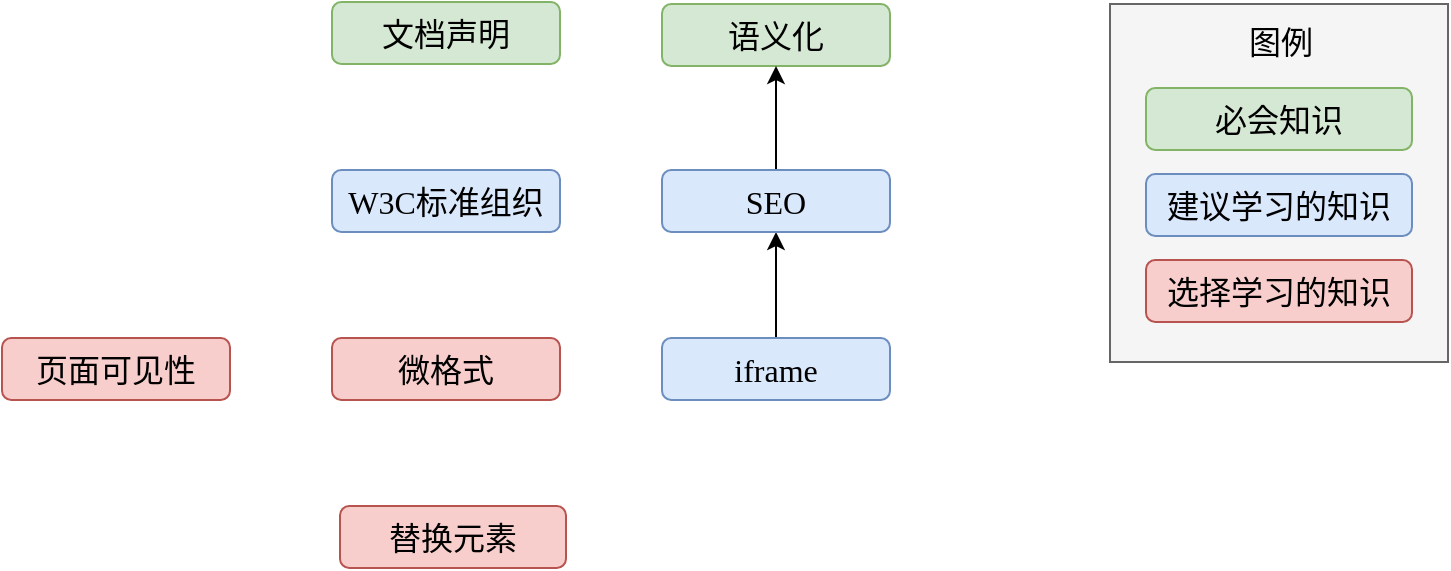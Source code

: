 <mxfile>
    <diagram id="QFoU5hE6jV3CWI5dNyLY" name="第 1 页">
        <mxGraphModel dx="868" dy="529" grid="0" gridSize="10" guides="1" tooltips="1" connect="1" arrows="1" fold="1" page="1" pageScale="1" pageWidth="1654" pageHeight="1169" background="#ffffff" math="0" shadow="0">
            <root>
                <mxCell id="0"/>
                <mxCell id="1" parent="0"/>
                <mxCell id="2" value="文档声明" style="rounded=1;whiteSpace=wrap;html=1;fillColor=#d5e8d4;strokeColor=#82b366;fontSize=16;fontFamily=Roboto Mono;" parent="1" vertex="1">
                    <mxGeometry x="377" y="96" width="114" height="31" as="geometry"/>
                </mxCell>
                <mxCell id="8" value="语义化" style="rounded=1;whiteSpace=wrap;html=1;fillColor=#d5e8d4;strokeColor=#82b366;fontSize=16;fontFamily=Roboto Mono;" parent="1" vertex="1">
                    <mxGeometry x="542" y="97" width="114" height="31" as="geometry"/>
                </mxCell>
                <mxCell id="9" value="页面可见性" style="rounded=1;whiteSpace=wrap;html=1;fillColor=#f8cecc;strokeColor=#b85450;fontSize=16;fontFamily=Roboto Mono;" parent="1" vertex="1">
                    <mxGeometry x="212" y="264" width="114" height="31" as="geometry"/>
                </mxCell>
                <mxCell id="13" style="edgeStyle=orthogonalEdgeStyle;rounded=0;orthogonalLoop=1;jettySize=auto;html=1;entryX=0.5;entryY=1;entryDx=0;entryDy=0;fontFamily=Roboto Mono;fontSize=16;" parent="1" source="10" target="11" edge="1">
                    <mxGeometry relative="1" as="geometry"/>
                </mxCell>
                <mxCell id="10" value="iframe" style="rounded=1;whiteSpace=wrap;html=1;fillColor=#dae8fc;strokeColor=#6c8ebf;fontSize=16;fontFamily=Roboto Mono;" parent="1" vertex="1">
                    <mxGeometry x="542" y="264" width="114" height="31" as="geometry"/>
                </mxCell>
                <mxCell id="12" style="edgeStyle=orthogonalEdgeStyle;rounded=0;orthogonalLoop=1;jettySize=auto;html=1;entryX=0.5;entryY=1;entryDx=0;entryDy=0;fontFamily=Roboto Mono;fontSize=16;" parent="1" source="11" target="8" edge="1">
                    <mxGeometry relative="1" as="geometry"/>
                </mxCell>
                <mxCell id="11" value="SEO" style="rounded=1;whiteSpace=wrap;html=1;fillColor=#dae8fc;strokeColor=#6c8ebf;fontSize=16;fontFamily=Roboto Mono;" parent="1" vertex="1">
                    <mxGeometry x="542" y="180" width="114" height="31" as="geometry"/>
                </mxCell>
                <mxCell id="14" value="微格式" style="rounded=1;whiteSpace=wrap;html=1;fillColor=#f8cecc;strokeColor=#b85450;fontSize=16;fontFamily=Roboto Mono;" parent="1" vertex="1">
                    <mxGeometry x="377" y="264" width="114" height="31" as="geometry"/>
                </mxCell>
                <mxCell id="15" value="W3C标准组织" style="rounded=1;whiteSpace=wrap;html=1;fillColor=#dae8fc;strokeColor=#6c8ebf;fontSize=16;fontFamily=Roboto Mono;" parent="1" vertex="1">
                    <mxGeometry x="377" y="180" width="114" height="31" as="geometry"/>
                </mxCell>
                <mxCell id="16" value="" style="rounded=0;whiteSpace=wrap;html=1;fontFamily=Roboto Mono;fontSize=16;fillColor=#f5f5f5;strokeColor=#666666;fontColor=#333333;" parent="1" vertex="1">
                    <mxGeometry x="766" y="97" width="169" height="179" as="geometry"/>
                </mxCell>
                <mxCell id="3" value="图例" style="text;html=1;align=center;verticalAlign=middle;resizable=0;points=[];autosize=1;strokeColor=none;fontSize=16;fontFamily=Roboto Mono;" parent="1" vertex="1">
                    <mxGeometry x="829.5" y="104" width="42" height="23" as="geometry"/>
                </mxCell>
                <mxCell id="4" value="必会知识" style="rounded=1;whiteSpace=wrap;html=1;fillColor=#d5e8d4;strokeColor=#82b366;fontSize=16;fontFamily=Roboto Mono;" parent="1" vertex="1">
                    <mxGeometry x="784" y="139" width="133" height="31" as="geometry"/>
                </mxCell>
                <mxCell id="5" value="建议学习的知识" style="rounded=1;whiteSpace=wrap;html=1;fillColor=#dae8fc;strokeColor=#6c8ebf;fontSize=16;fontFamily=Roboto Mono;" parent="1" vertex="1">
                    <mxGeometry x="784" y="182" width="133" height="31" as="geometry"/>
                </mxCell>
                <mxCell id="6" value="选择学习的知识" style="rounded=1;whiteSpace=wrap;html=1;fillColor=#f8cecc;strokeColor=#b85450;fontSize=16;fontFamily=Roboto Mono;" parent="1" vertex="1">
                    <mxGeometry x="784" y="225" width="133" height="31" as="geometry"/>
                </mxCell>
                <mxCell id="17" value="替换元素" style="rounded=1;whiteSpace=wrap;html=1;fillColor=#f8cecc;strokeColor=#b85450;fontSize=16;fontFamily=Roboto Mono;" parent="1" vertex="1">
                    <mxGeometry x="381" y="348" width="113" height="31" as="geometry"/>
                </mxCell>
            </root>
        </mxGraphModel>
    </diagram>
</mxfile>